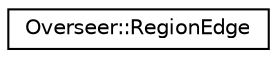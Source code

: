 digraph "Graphical Class Hierarchy"
{
  edge [fontname="Helvetica",fontsize="10",labelfontname="Helvetica",labelfontsize="10"];
  node [fontname="Helvetica",fontsize="10",shape=record];
  rankdir="LR";
  Node1 [label="Overseer::RegionEdge",height=0.2,width=0.4,color="black", fillcolor="white", style="filled",URL="$classOverseer_1_1RegionEdge.html",tooltip="Edge handliing for a region. –inprogress. "];
}
